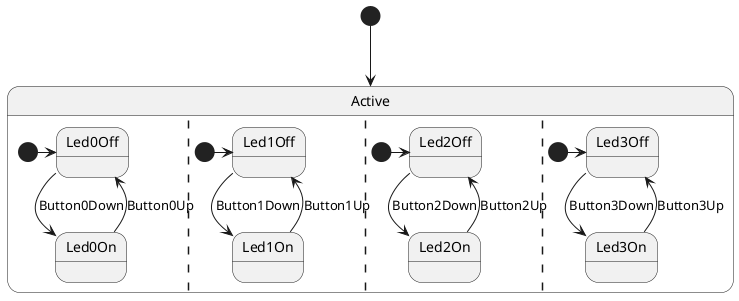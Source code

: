 @startuml StateMachine

[*] --> Active

state Active {
  [*] -> Led0Off
  Led0Off --> Led0On : Button0Down
  Led0On --> Led0Off : Button0Up
  ||
  [*] -> Led1Off
  Led1Off --> Led1On : Button1Down
  Led1On --> Led1Off : Button1Up
  ||
  [*] -> Led2Off
  Led2Off --> Led2On : Button2Down
  Led2On --> Led2Off : Button2Up
  ||
  [*] -> Led3Off
  Led3Off --> Led3On : Button3Down
  Led3On --> Led3Off : Button3Up
}
@enduml
